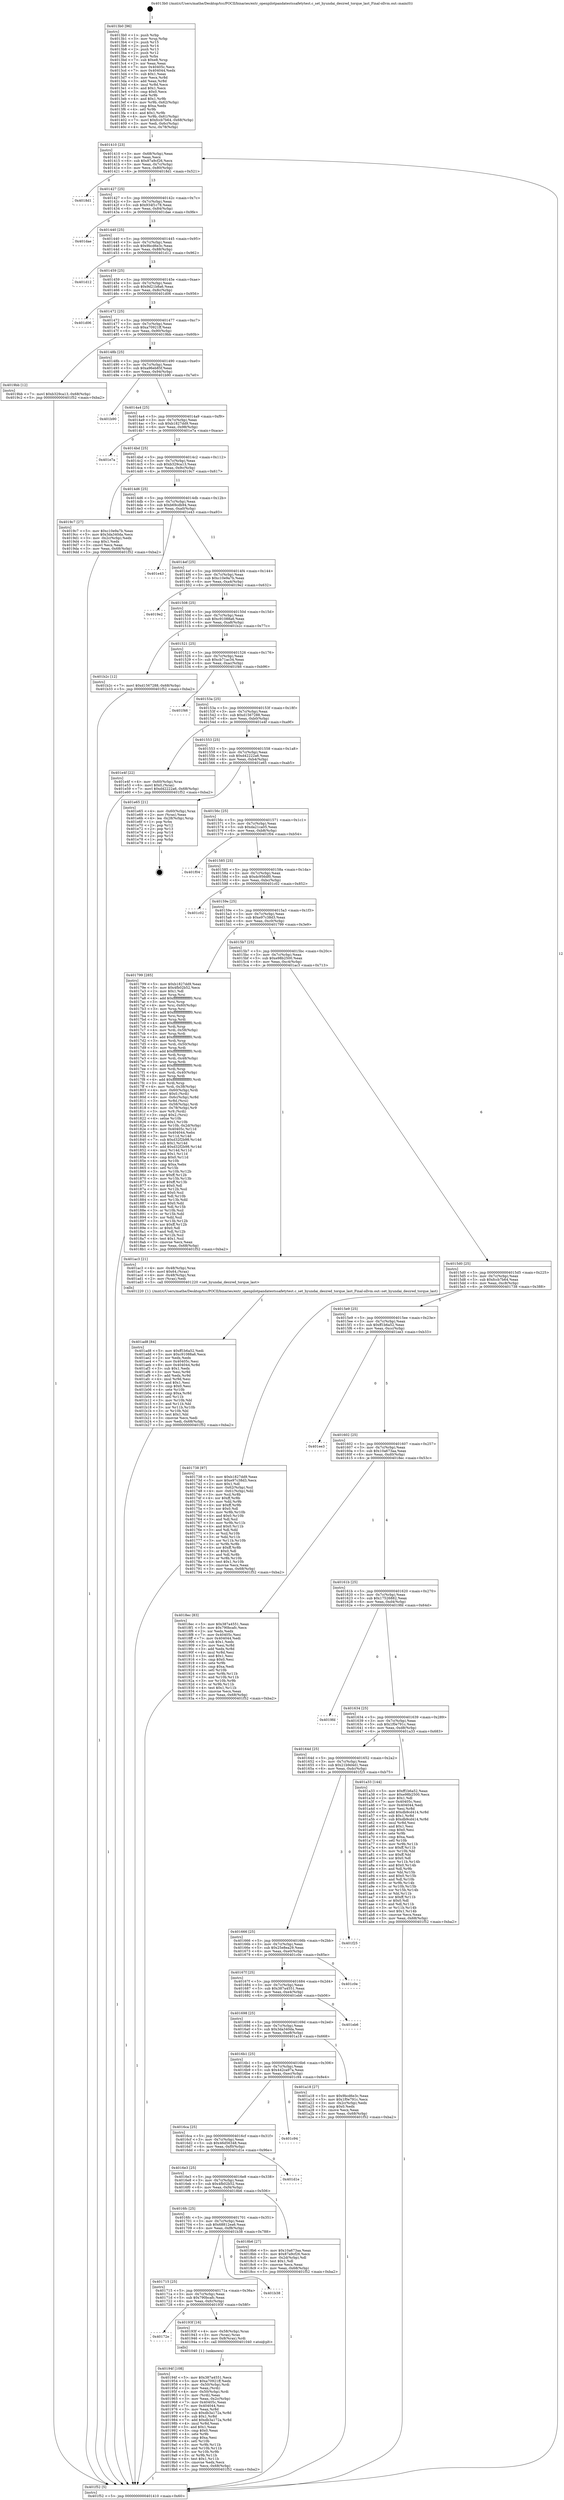 digraph "0x4013b0" {
  label = "0x4013b0 (/mnt/c/Users/mathe/Desktop/tcc/POCII/binaries/extr_openpilotpandatestssafetytest.c_set_hyundai_desired_torque_last_Final-ollvm.out::main(0))"
  labelloc = "t"
  node[shape=record]

  Entry [label="",width=0.3,height=0.3,shape=circle,fillcolor=black,style=filled]
  "0x401410" [label="{
     0x401410 [23]\l
     | [instrs]\l
     &nbsp;&nbsp;0x401410 \<+3\>: mov -0x68(%rbp),%eax\l
     &nbsp;&nbsp;0x401413 \<+2\>: mov %eax,%ecx\l
     &nbsp;&nbsp;0x401415 \<+6\>: sub $0x87a9cf26,%ecx\l
     &nbsp;&nbsp;0x40141b \<+3\>: mov %eax,-0x7c(%rbp)\l
     &nbsp;&nbsp;0x40141e \<+3\>: mov %ecx,-0x80(%rbp)\l
     &nbsp;&nbsp;0x401421 \<+6\>: je 00000000004018d1 \<main+0x521\>\l
  }"]
  "0x4018d1" [label="{
     0x4018d1\l
  }", style=dashed]
  "0x401427" [label="{
     0x401427 [25]\l
     | [instrs]\l
     &nbsp;&nbsp;0x401427 \<+5\>: jmp 000000000040142c \<main+0x7c\>\l
     &nbsp;&nbsp;0x40142c \<+3\>: mov -0x7c(%rbp),%eax\l
     &nbsp;&nbsp;0x40142f \<+5\>: sub $0x934f1c78,%eax\l
     &nbsp;&nbsp;0x401434 \<+6\>: mov %eax,-0x84(%rbp)\l
     &nbsp;&nbsp;0x40143a \<+6\>: je 0000000000401dae \<main+0x9fe\>\l
  }"]
  Exit [label="",width=0.3,height=0.3,shape=circle,fillcolor=black,style=filled,peripheries=2]
  "0x401dae" [label="{
     0x401dae\l
  }", style=dashed]
  "0x401440" [label="{
     0x401440 [25]\l
     | [instrs]\l
     &nbsp;&nbsp;0x401440 \<+5\>: jmp 0000000000401445 \<main+0x95\>\l
     &nbsp;&nbsp;0x401445 \<+3\>: mov -0x7c(%rbp),%eax\l
     &nbsp;&nbsp;0x401448 \<+5\>: sub $0x9bcd6e3c,%eax\l
     &nbsp;&nbsp;0x40144d \<+6\>: mov %eax,-0x88(%rbp)\l
     &nbsp;&nbsp;0x401453 \<+6\>: je 0000000000401d12 \<main+0x962\>\l
  }"]
  "0x401ad8" [label="{
     0x401ad8 [84]\l
     | [instrs]\l
     &nbsp;&nbsp;0x401ad8 \<+5\>: mov $0xff1b6a52,%edi\l
     &nbsp;&nbsp;0x401add \<+5\>: mov $0xc91088a6,%ecx\l
     &nbsp;&nbsp;0x401ae2 \<+2\>: xor %edx,%edx\l
     &nbsp;&nbsp;0x401ae4 \<+7\>: mov 0x40405c,%esi\l
     &nbsp;&nbsp;0x401aeb \<+8\>: mov 0x404044,%r8d\l
     &nbsp;&nbsp;0x401af3 \<+3\>: sub $0x1,%edx\l
     &nbsp;&nbsp;0x401af6 \<+3\>: mov %esi,%r9d\l
     &nbsp;&nbsp;0x401af9 \<+3\>: add %edx,%r9d\l
     &nbsp;&nbsp;0x401afc \<+4\>: imul %r9d,%esi\l
     &nbsp;&nbsp;0x401b00 \<+3\>: and $0x1,%esi\l
     &nbsp;&nbsp;0x401b03 \<+3\>: cmp $0x0,%esi\l
     &nbsp;&nbsp;0x401b06 \<+4\>: sete %r10b\l
     &nbsp;&nbsp;0x401b0a \<+4\>: cmp $0xa,%r8d\l
     &nbsp;&nbsp;0x401b0e \<+4\>: setl %r11b\l
     &nbsp;&nbsp;0x401b12 \<+3\>: mov %r10b,%bl\l
     &nbsp;&nbsp;0x401b15 \<+3\>: and %r11b,%bl\l
     &nbsp;&nbsp;0x401b18 \<+3\>: xor %r11b,%r10b\l
     &nbsp;&nbsp;0x401b1b \<+3\>: or %r10b,%bl\l
     &nbsp;&nbsp;0x401b1e \<+3\>: test $0x1,%bl\l
     &nbsp;&nbsp;0x401b21 \<+3\>: cmovne %ecx,%edi\l
     &nbsp;&nbsp;0x401b24 \<+3\>: mov %edi,-0x68(%rbp)\l
     &nbsp;&nbsp;0x401b27 \<+5\>: jmp 0000000000401f52 \<main+0xba2\>\l
  }"]
  "0x401d12" [label="{
     0x401d12\l
  }", style=dashed]
  "0x401459" [label="{
     0x401459 [25]\l
     | [instrs]\l
     &nbsp;&nbsp;0x401459 \<+5\>: jmp 000000000040145e \<main+0xae\>\l
     &nbsp;&nbsp;0x40145e \<+3\>: mov -0x7c(%rbp),%eax\l
     &nbsp;&nbsp;0x401461 \<+5\>: sub $0x9d21b8a6,%eax\l
     &nbsp;&nbsp;0x401466 \<+6\>: mov %eax,-0x8c(%rbp)\l
     &nbsp;&nbsp;0x40146c \<+6\>: je 0000000000401d06 \<main+0x956\>\l
  }"]
  "0x40194f" [label="{
     0x40194f [108]\l
     | [instrs]\l
     &nbsp;&nbsp;0x40194f \<+5\>: mov $0x387a4551,%ecx\l
     &nbsp;&nbsp;0x401954 \<+5\>: mov $0xa70921ff,%edx\l
     &nbsp;&nbsp;0x401959 \<+4\>: mov -0x50(%rbp),%rdi\l
     &nbsp;&nbsp;0x40195d \<+2\>: mov %eax,(%rdi)\l
     &nbsp;&nbsp;0x40195f \<+4\>: mov -0x50(%rbp),%rdi\l
     &nbsp;&nbsp;0x401963 \<+2\>: mov (%rdi),%eax\l
     &nbsp;&nbsp;0x401965 \<+3\>: mov %eax,-0x2c(%rbp)\l
     &nbsp;&nbsp;0x401968 \<+7\>: mov 0x40405c,%eax\l
     &nbsp;&nbsp;0x40196f \<+7\>: mov 0x404044,%esi\l
     &nbsp;&nbsp;0x401976 \<+3\>: mov %eax,%r8d\l
     &nbsp;&nbsp;0x401979 \<+7\>: sub $0xdb3a172a,%r8d\l
     &nbsp;&nbsp;0x401980 \<+4\>: sub $0x1,%r8d\l
     &nbsp;&nbsp;0x401984 \<+7\>: add $0xdb3a172a,%r8d\l
     &nbsp;&nbsp;0x40198b \<+4\>: imul %r8d,%eax\l
     &nbsp;&nbsp;0x40198f \<+3\>: and $0x1,%eax\l
     &nbsp;&nbsp;0x401992 \<+3\>: cmp $0x0,%eax\l
     &nbsp;&nbsp;0x401995 \<+4\>: sete %r9b\l
     &nbsp;&nbsp;0x401999 \<+3\>: cmp $0xa,%esi\l
     &nbsp;&nbsp;0x40199c \<+4\>: setl %r10b\l
     &nbsp;&nbsp;0x4019a0 \<+3\>: mov %r9b,%r11b\l
     &nbsp;&nbsp;0x4019a3 \<+3\>: and %r10b,%r11b\l
     &nbsp;&nbsp;0x4019a6 \<+3\>: xor %r10b,%r9b\l
     &nbsp;&nbsp;0x4019a9 \<+3\>: or %r9b,%r11b\l
     &nbsp;&nbsp;0x4019ac \<+4\>: test $0x1,%r11b\l
     &nbsp;&nbsp;0x4019b0 \<+3\>: cmovne %edx,%ecx\l
     &nbsp;&nbsp;0x4019b3 \<+3\>: mov %ecx,-0x68(%rbp)\l
     &nbsp;&nbsp;0x4019b6 \<+5\>: jmp 0000000000401f52 \<main+0xba2\>\l
  }"]
  "0x401d06" [label="{
     0x401d06\l
  }", style=dashed]
  "0x401472" [label="{
     0x401472 [25]\l
     | [instrs]\l
     &nbsp;&nbsp;0x401472 \<+5\>: jmp 0000000000401477 \<main+0xc7\>\l
     &nbsp;&nbsp;0x401477 \<+3\>: mov -0x7c(%rbp),%eax\l
     &nbsp;&nbsp;0x40147a \<+5\>: sub $0xa70921ff,%eax\l
     &nbsp;&nbsp;0x40147f \<+6\>: mov %eax,-0x90(%rbp)\l
     &nbsp;&nbsp;0x401485 \<+6\>: je 00000000004019bb \<main+0x60b\>\l
  }"]
  "0x40172e" [label="{
     0x40172e\l
  }", style=dashed]
  "0x4019bb" [label="{
     0x4019bb [12]\l
     | [instrs]\l
     &nbsp;&nbsp;0x4019bb \<+7\>: movl $0xb329ca13,-0x68(%rbp)\l
     &nbsp;&nbsp;0x4019c2 \<+5\>: jmp 0000000000401f52 \<main+0xba2\>\l
  }"]
  "0x40148b" [label="{
     0x40148b [25]\l
     | [instrs]\l
     &nbsp;&nbsp;0x40148b \<+5\>: jmp 0000000000401490 \<main+0xe0\>\l
     &nbsp;&nbsp;0x401490 \<+3\>: mov -0x7c(%rbp),%eax\l
     &nbsp;&nbsp;0x401493 \<+5\>: sub $0xa96eb85f,%eax\l
     &nbsp;&nbsp;0x401498 \<+6\>: mov %eax,-0x94(%rbp)\l
     &nbsp;&nbsp;0x40149e \<+6\>: je 0000000000401b90 \<main+0x7e0\>\l
  }"]
  "0x40193f" [label="{
     0x40193f [16]\l
     | [instrs]\l
     &nbsp;&nbsp;0x40193f \<+4\>: mov -0x58(%rbp),%rax\l
     &nbsp;&nbsp;0x401943 \<+3\>: mov (%rax),%rax\l
     &nbsp;&nbsp;0x401946 \<+4\>: mov 0x8(%rax),%rdi\l
     &nbsp;&nbsp;0x40194a \<+5\>: call 0000000000401040 \<atoi@plt\>\l
     | [calls]\l
     &nbsp;&nbsp;0x401040 \{1\} (unknown)\l
  }"]
  "0x401b90" [label="{
     0x401b90\l
  }", style=dashed]
  "0x4014a4" [label="{
     0x4014a4 [25]\l
     | [instrs]\l
     &nbsp;&nbsp;0x4014a4 \<+5\>: jmp 00000000004014a9 \<main+0xf9\>\l
     &nbsp;&nbsp;0x4014a9 \<+3\>: mov -0x7c(%rbp),%eax\l
     &nbsp;&nbsp;0x4014ac \<+5\>: sub $0xb1827dd9,%eax\l
     &nbsp;&nbsp;0x4014b1 \<+6\>: mov %eax,-0x98(%rbp)\l
     &nbsp;&nbsp;0x4014b7 \<+6\>: je 0000000000401e7a \<main+0xaca\>\l
  }"]
  "0x401715" [label="{
     0x401715 [25]\l
     | [instrs]\l
     &nbsp;&nbsp;0x401715 \<+5\>: jmp 000000000040171a \<main+0x36a\>\l
     &nbsp;&nbsp;0x40171a \<+3\>: mov -0x7c(%rbp),%eax\l
     &nbsp;&nbsp;0x40171d \<+5\>: sub $0x790bcafc,%eax\l
     &nbsp;&nbsp;0x401722 \<+6\>: mov %eax,-0xfc(%rbp)\l
     &nbsp;&nbsp;0x401728 \<+6\>: je 000000000040193f \<main+0x58f\>\l
  }"]
  "0x401e7a" [label="{
     0x401e7a\l
  }", style=dashed]
  "0x4014bd" [label="{
     0x4014bd [25]\l
     | [instrs]\l
     &nbsp;&nbsp;0x4014bd \<+5\>: jmp 00000000004014c2 \<main+0x112\>\l
     &nbsp;&nbsp;0x4014c2 \<+3\>: mov -0x7c(%rbp),%eax\l
     &nbsp;&nbsp;0x4014c5 \<+5\>: sub $0xb329ca13,%eax\l
     &nbsp;&nbsp;0x4014ca \<+6\>: mov %eax,-0x9c(%rbp)\l
     &nbsp;&nbsp;0x4014d0 \<+6\>: je 00000000004019c7 \<main+0x617\>\l
  }"]
  "0x401b38" [label="{
     0x401b38\l
  }", style=dashed]
  "0x4019c7" [label="{
     0x4019c7 [27]\l
     | [instrs]\l
     &nbsp;&nbsp;0x4019c7 \<+5\>: mov $0xc10e9a7b,%eax\l
     &nbsp;&nbsp;0x4019cc \<+5\>: mov $0x3da340da,%ecx\l
     &nbsp;&nbsp;0x4019d1 \<+3\>: mov -0x2c(%rbp),%edx\l
     &nbsp;&nbsp;0x4019d4 \<+3\>: cmp $0x1,%edx\l
     &nbsp;&nbsp;0x4019d7 \<+3\>: cmovl %ecx,%eax\l
     &nbsp;&nbsp;0x4019da \<+3\>: mov %eax,-0x68(%rbp)\l
     &nbsp;&nbsp;0x4019dd \<+5\>: jmp 0000000000401f52 \<main+0xba2\>\l
  }"]
  "0x4014d6" [label="{
     0x4014d6 [25]\l
     | [instrs]\l
     &nbsp;&nbsp;0x4014d6 \<+5\>: jmp 00000000004014db \<main+0x12b\>\l
     &nbsp;&nbsp;0x4014db \<+3\>: mov -0x7c(%rbp),%eax\l
     &nbsp;&nbsp;0x4014de \<+5\>: sub $0xb69cdb94,%eax\l
     &nbsp;&nbsp;0x4014e3 \<+6\>: mov %eax,-0xa0(%rbp)\l
     &nbsp;&nbsp;0x4014e9 \<+6\>: je 0000000000401e43 \<main+0xa93\>\l
  }"]
  "0x4016fc" [label="{
     0x4016fc [25]\l
     | [instrs]\l
     &nbsp;&nbsp;0x4016fc \<+5\>: jmp 0000000000401701 \<main+0x351\>\l
     &nbsp;&nbsp;0x401701 \<+3\>: mov -0x7c(%rbp),%eax\l
     &nbsp;&nbsp;0x401704 \<+5\>: sub $0x68812ea6,%eax\l
     &nbsp;&nbsp;0x401709 \<+6\>: mov %eax,-0xf8(%rbp)\l
     &nbsp;&nbsp;0x40170f \<+6\>: je 0000000000401b38 \<main+0x788\>\l
  }"]
  "0x401e43" [label="{
     0x401e43\l
  }", style=dashed]
  "0x4014ef" [label="{
     0x4014ef [25]\l
     | [instrs]\l
     &nbsp;&nbsp;0x4014ef \<+5\>: jmp 00000000004014f4 \<main+0x144\>\l
     &nbsp;&nbsp;0x4014f4 \<+3\>: mov -0x7c(%rbp),%eax\l
     &nbsp;&nbsp;0x4014f7 \<+5\>: sub $0xc10e9a7b,%eax\l
     &nbsp;&nbsp;0x4014fc \<+6\>: mov %eax,-0xa4(%rbp)\l
     &nbsp;&nbsp;0x401502 \<+6\>: je 00000000004019e2 \<main+0x632\>\l
  }"]
  "0x4018b6" [label="{
     0x4018b6 [27]\l
     | [instrs]\l
     &nbsp;&nbsp;0x4018b6 \<+5\>: mov $0x10a673aa,%eax\l
     &nbsp;&nbsp;0x4018bb \<+5\>: mov $0x87a9cf26,%ecx\l
     &nbsp;&nbsp;0x4018c0 \<+3\>: mov -0x2d(%rbp),%dl\l
     &nbsp;&nbsp;0x4018c3 \<+3\>: test $0x1,%dl\l
     &nbsp;&nbsp;0x4018c6 \<+3\>: cmovne %ecx,%eax\l
     &nbsp;&nbsp;0x4018c9 \<+3\>: mov %eax,-0x68(%rbp)\l
     &nbsp;&nbsp;0x4018cc \<+5\>: jmp 0000000000401f52 \<main+0xba2\>\l
  }"]
  "0x4019e2" [label="{
     0x4019e2\l
  }", style=dashed]
  "0x401508" [label="{
     0x401508 [25]\l
     | [instrs]\l
     &nbsp;&nbsp;0x401508 \<+5\>: jmp 000000000040150d \<main+0x15d\>\l
     &nbsp;&nbsp;0x40150d \<+3\>: mov -0x7c(%rbp),%eax\l
     &nbsp;&nbsp;0x401510 \<+5\>: sub $0xc91088a6,%eax\l
     &nbsp;&nbsp;0x401515 \<+6\>: mov %eax,-0xa8(%rbp)\l
     &nbsp;&nbsp;0x40151b \<+6\>: je 0000000000401b2c \<main+0x77c\>\l
  }"]
  "0x4016e3" [label="{
     0x4016e3 [25]\l
     | [instrs]\l
     &nbsp;&nbsp;0x4016e3 \<+5\>: jmp 00000000004016e8 \<main+0x338\>\l
     &nbsp;&nbsp;0x4016e8 \<+3\>: mov -0x7c(%rbp),%eax\l
     &nbsp;&nbsp;0x4016eb \<+5\>: sub $0x4fb02b52,%eax\l
     &nbsp;&nbsp;0x4016f0 \<+6\>: mov %eax,-0xf4(%rbp)\l
     &nbsp;&nbsp;0x4016f6 \<+6\>: je 00000000004018b6 \<main+0x506\>\l
  }"]
  "0x401b2c" [label="{
     0x401b2c [12]\l
     | [instrs]\l
     &nbsp;&nbsp;0x401b2c \<+7\>: movl $0xd1567288,-0x68(%rbp)\l
     &nbsp;&nbsp;0x401b33 \<+5\>: jmp 0000000000401f52 \<main+0xba2\>\l
  }"]
  "0x401521" [label="{
     0x401521 [25]\l
     | [instrs]\l
     &nbsp;&nbsp;0x401521 \<+5\>: jmp 0000000000401526 \<main+0x176\>\l
     &nbsp;&nbsp;0x401526 \<+3\>: mov -0x7c(%rbp),%eax\l
     &nbsp;&nbsp;0x401529 \<+5\>: sub $0xcb71ac34,%eax\l
     &nbsp;&nbsp;0x40152e \<+6\>: mov %eax,-0xac(%rbp)\l
     &nbsp;&nbsp;0x401534 \<+6\>: je 0000000000401f46 \<main+0xb96\>\l
  }"]
  "0x401d1e" [label="{
     0x401d1e\l
  }", style=dashed]
  "0x401f46" [label="{
     0x401f46\l
  }", style=dashed]
  "0x40153a" [label="{
     0x40153a [25]\l
     | [instrs]\l
     &nbsp;&nbsp;0x40153a \<+5\>: jmp 000000000040153f \<main+0x18f\>\l
     &nbsp;&nbsp;0x40153f \<+3\>: mov -0x7c(%rbp),%eax\l
     &nbsp;&nbsp;0x401542 \<+5\>: sub $0xd1567288,%eax\l
     &nbsp;&nbsp;0x401547 \<+6\>: mov %eax,-0xb0(%rbp)\l
     &nbsp;&nbsp;0x40154d \<+6\>: je 0000000000401e4f \<main+0xa9f\>\l
  }"]
  "0x4016ca" [label="{
     0x4016ca [25]\l
     | [instrs]\l
     &nbsp;&nbsp;0x4016ca \<+5\>: jmp 00000000004016cf \<main+0x31f\>\l
     &nbsp;&nbsp;0x4016cf \<+3\>: mov -0x7c(%rbp),%eax\l
     &nbsp;&nbsp;0x4016d2 \<+5\>: sub $0x46d56348,%eax\l
     &nbsp;&nbsp;0x4016d7 \<+6\>: mov %eax,-0xf0(%rbp)\l
     &nbsp;&nbsp;0x4016dd \<+6\>: je 0000000000401d1e \<main+0x96e\>\l
  }"]
  "0x401e4f" [label="{
     0x401e4f [22]\l
     | [instrs]\l
     &nbsp;&nbsp;0x401e4f \<+4\>: mov -0x60(%rbp),%rax\l
     &nbsp;&nbsp;0x401e53 \<+6\>: movl $0x0,(%rax)\l
     &nbsp;&nbsp;0x401e59 \<+7\>: movl $0xd42222a6,-0x68(%rbp)\l
     &nbsp;&nbsp;0x401e60 \<+5\>: jmp 0000000000401f52 \<main+0xba2\>\l
  }"]
  "0x401553" [label="{
     0x401553 [25]\l
     | [instrs]\l
     &nbsp;&nbsp;0x401553 \<+5\>: jmp 0000000000401558 \<main+0x1a8\>\l
     &nbsp;&nbsp;0x401558 \<+3\>: mov -0x7c(%rbp),%eax\l
     &nbsp;&nbsp;0x40155b \<+5\>: sub $0xd42222a6,%eax\l
     &nbsp;&nbsp;0x401560 \<+6\>: mov %eax,-0xb4(%rbp)\l
     &nbsp;&nbsp;0x401566 \<+6\>: je 0000000000401e65 \<main+0xab5\>\l
  }"]
  "0x401c94" [label="{
     0x401c94\l
  }", style=dashed]
  "0x401e65" [label="{
     0x401e65 [21]\l
     | [instrs]\l
     &nbsp;&nbsp;0x401e65 \<+4\>: mov -0x60(%rbp),%rax\l
     &nbsp;&nbsp;0x401e69 \<+2\>: mov (%rax),%eax\l
     &nbsp;&nbsp;0x401e6b \<+4\>: lea -0x28(%rbp),%rsp\l
     &nbsp;&nbsp;0x401e6f \<+1\>: pop %rbx\l
     &nbsp;&nbsp;0x401e70 \<+2\>: pop %r12\l
     &nbsp;&nbsp;0x401e72 \<+2\>: pop %r13\l
     &nbsp;&nbsp;0x401e74 \<+2\>: pop %r14\l
     &nbsp;&nbsp;0x401e76 \<+2\>: pop %r15\l
     &nbsp;&nbsp;0x401e78 \<+1\>: pop %rbp\l
     &nbsp;&nbsp;0x401e79 \<+1\>: ret\l
  }"]
  "0x40156c" [label="{
     0x40156c [25]\l
     | [instrs]\l
     &nbsp;&nbsp;0x40156c \<+5\>: jmp 0000000000401571 \<main+0x1c1\>\l
     &nbsp;&nbsp;0x401571 \<+3\>: mov -0x7c(%rbp),%eax\l
     &nbsp;&nbsp;0x401574 \<+5\>: sub $0xda21ca05,%eax\l
     &nbsp;&nbsp;0x401579 \<+6\>: mov %eax,-0xb8(%rbp)\l
     &nbsp;&nbsp;0x40157f \<+6\>: je 0000000000401f04 \<main+0xb54\>\l
  }"]
  "0x4016b1" [label="{
     0x4016b1 [25]\l
     | [instrs]\l
     &nbsp;&nbsp;0x4016b1 \<+5\>: jmp 00000000004016b6 \<main+0x306\>\l
     &nbsp;&nbsp;0x4016b6 \<+3\>: mov -0x7c(%rbp),%eax\l
     &nbsp;&nbsp;0x4016b9 \<+5\>: sub $0x442ca97a,%eax\l
     &nbsp;&nbsp;0x4016be \<+6\>: mov %eax,-0xec(%rbp)\l
     &nbsp;&nbsp;0x4016c4 \<+6\>: je 0000000000401c94 \<main+0x8e4\>\l
  }"]
  "0x401f04" [label="{
     0x401f04\l
  }", style=dashed]
  "0x401585" [label="{
     0x401585 [25]\l
     | [instrs]\l
     &nbsp;&nbsp;0x401585 \<+5\>: jmp 000000000040158a \<main+0x1da\>\l
     &nbsp;&nbsp;0x40158a \<+3\>: mov -0x7c(%rbp),%eax\l
     &nbsp;&nbsp;0x40158d \<+5\>: sub $0xdc956df0,%eax\l
     &nbsp;&nbsp;0x401592 \<+6\>: mov %eax,-0xbc(%rbp)\l
     &nbsp;&nbsp;0x401598 \<+6\>: je 0000000000401c02 \<main+0x852\>\l
  }"]
  "0x401a18" [label="{
     0x401a18 [27]\l
     | [instrs]\l
     &nbsp;&nbsp;0x401a18 \<+5\>: mov $0x9bcd6e3c,%eax\l
     &nbsp;&nbsp;0x401a1d \<+5\>: mov $0x1f0e791c,%ecx\l
     &nbsp;&nbsp;0x401a22 \<+3\>: mov -0x2c(%rbp),%edx\l
     &nbsp;&nbsp;0x401a25 \<+3\>: cmp $0x0,%edx\l
     &nbsp;&nbsp;0x401a28 \<+3\>: cmove %ecx,%eax\l
     &nbsp;&nbsp;0x401a2b \<+3\>: mov %eax,-0x68(%rbp)\l
     &nbsp;&nbsp;0x401a2e \<+5\>: jmp 0000000000401f52 \<main+0xba2\>\l
  }"]
  "0x401c02" [label="{
     0x401c02\l
  }", style=dashed]
  "0x40159e" [label="{
     0x40159e [25]\l
     | [instrs]\l
     &nbsp;&nbsp;0x40159e \<+5\>: jmp 00000000004015a3 \<main+0x1f3\>\l
     &nbsp;&nbsp;0x4015a3 \<+3\>: mov -0x7c(%rbp),%eax\l
     &nbsp;&nbsp;0x4015a6 \<+5\>: sub $0xe97c38d3,%eax\l
     &nbsp;&nbsp;0x4015ab \<+6\>: mov %eax,-0xc0(%rbp)\l
     &nbsp;&nbsp;0x4015b1 \<+6\>: je 0000000000401799 \<main+0x3e9\>\l
  }"]
  "0x401698" [label="{
     0x401698 [25]\l
     | [instrs]\l
     &nbsp;&nbsp;0x401698 \<+5\>: jmp 000000000040169d \<main+0x2ed\>\l
     &nbsp;&nbsp;0x40169d \<+3\>: mov -0x7c(%rbp),%eax\l
     &nbsp;&nbsp;0x4016a0 \<+5\>: sub $0x3da340da,%eax\l
     &nbsp;&nbsp;0x4016a5 \<+6\>: mov %eax,-0xe8(%rbp)\l
     &nbsp;&nbsp;0x4016ab \<+6\>: je 0000000000401a18 \<main+0x668\>\l
  }"]
  "0x401799" [label="{
     0x401799 [285]\l
     | [instrs]\l
     &nbsp;&nbsp;0x401799 \<+5\>: mov $0xb1827dd9,%eax\l
     &nbsp;&nbsp;0x40179e \<+5\>: mov $0x4fb02b52,%ecx\l
     &nbsp;&nbsp;0x4017a3 \<+2\>: mov $0x1,%dl\l
     &nbsp;&nbsp;0x4017a5 \<+3\>: mov %rsp,%rsi\l
     &nbsp;&nbsp;0x4017a8 \<+4\>: add $0xfffffffffffffff0,%rsi\l
     &nbsp;&nbsp;0x4017ac \<+3\>: mov %rsi,%rsp\l
     &nbsp;&nbsp;0x4017af \<+4\>: mov %rsi,-0x60(%rbp)\l
     &nbsp;&nbsp;0x4017b3 \<+3\>: mov %rsp,%rsi\l
     &nbsp;&nbsp;0x4017b6 \<+4\>: add $0xfffffffffffffff0,%rsi\l
     &nbsp;&nbsp;0x4017ba \<+3\>: mov %rsi,%rsp\l
     &nbsp;&nbsp;0x4017bd \<+3\>: mov %rsp,%rdi\l
     &nbsp;&nbsp;0x4017c0 \<+4\>: add $0xfffffffffffffff0,%rdi\l
     &nbsp;&nbsp;0x4017c4 \<+3\>: mov %rdi,%rsp\l
     &nbsp;&nbsp;0x4017c7 \<+4\>: mov %rdi,-0x58(%rbp)\l
     &nbsp;&nbsp;0x4017cb \<+3\>: mov %rsp,%rdi\l
     &nbsp;&nbsp;0x4017ce \<+4\>: add $0xfffffffffffffff0,%rdi\l
     &nbsp;&nbsp;0x4017d2 \<+3\>: mov %rdi,%rsp\l
     &nbsp;&nbsp;0x4017d5 \<+4\>: mov %rdi,-0x50(%rbp)\l
     &nbsp;&nbsp;0x4017d9 \<+3\>: mov %rsp,%rdi\l
     &nbsp;&nbsp;0x4017dc \<+4\>: add $0xfffffffffffffff0,%rdi\l
     &nbsp;&nbsp;0x4017e0 \<+3\>: mov %rdi,%rsp\l
     &nbsp;&nbsp;0x4017e3 \<+4\>: mov %rdi,-0x48(%rbp)\l
     &nbsp;&nbsp;0x4017e7 \<+3\>: mov %rsp,%rdi\l
     &nbsp;&nbsp;0x4017ea \<+4\>: add $0xfffffffffffffff0,%rdi\l
     &nbsp;&nbsp;0x4017ee \<+3\>: mov %rdi,%rsp\l
     &nbsp;&nbsp;0x4017f1 \<+4\>: mov %rdi,-0x40(%rbp)\l
     &nbsp;&nbsp;0x4017f5 \<+3\>: mov %rsp,%rdi\l
     &nbsp;&nbsp;0x4017f8 \<+4\>: add $0xfffffffffffffff0,%rdi\l
     &nbsp;&nbsp;0x4017fc \<+3\>: mov %rdi,%rsp\l
     &nbsp;&nbsp;0x4017ff \<+4\>: mov %rdi,-0x38(%rbp)\l
     &nbsp;&nbsp;0x401803 \<+4\>: mov -0x60(%rbp),%rdi\l
     &nbsp;&nbsp;0x401807 \<+6\>: movl $0x0,(%rdi)\l
     &nbsp;&nbsp;0x40180d \<+4\>: mov -0x6c(%rbp),%r8d\l
     &nbsp;&nbsp;0x401811 \<+3\>: mov %r8d,(%rsi)\l
     &nbsp;&nbsp;0x401814 \<+4\>: mov -0x58(%rbp),%rdi\l
     &nbsp;&nbsp;0x401818 \<+4\>: mov -0x78(%rbp),%r9\l
     &nbsp;&nbsp;0x40181c \<+3\>: mov %r9,(%rdi)\l
     &nbsp;&nbsp;0x40181f \<+3\>: cmpl $0x2,(%rsi)\l
     &nbsp;&nbsp;0x401822 \<+4\>: setne %r10b\l
     &nbsp;&nbsp;0x401826 \<+4\>: and $0x1,%r10b\l
     &nbsp;&nbsp;0x40182a \<+4\>: mov %r10b,-0x2d(%rbp)\l
     &nbsp;&nbsp;0x40182e \<+8\>: mov 0x40405c,%r11d\l
     &nbsp;&nbsp;0x401836 \<+7\>: mov 0x404044,%ebx\l
     &nbsp;&nbsp;0x40183d \<+3\>: mov %r11d,%r14d\l
     &nbsp;&nbsp;0x401840 \<+7\>: sub $0xd32f2b98,%r14d\l
     &nbsp;&nbsp;0x401847 \<+4\>: sub $0x1,%r14d\l
     &nbsp;&nbsp;0x40184b \<+7\>: add $0xd32f2b98,%r14d\l
     &nbsp;&nbsp;0x401852 \<+4\>: imul %r14d,%r11d\l
     &nbsp;&nbsp;0x401856 \<+4\>: and $0x1,%r11d\l
     &nbsp;&nbsp;0x40185a \<+4\>: cmp $0x0,%r11d\l
     &nbsp;&nbsp;0x40185e \<+4\>: sete %r10b\l
     &nbsp;&nbsp;0x401862 \<+3\>: cmp $0xa,%ebx\l
     &nbsp;&nbsp;0x401865 \<+4\>: setl %r15b\l
     &nbsp;&nbsp;0x401869 \<+3\>: mov %r10b,%r12b\l
     &nbsp;&nbsp;0x40186c \<+4\>: xor $0xff,%r12b\l
     &nbsp;&nbsp;0x401870 \<+3\>: mov %r15b,%r13b\l
     &nbsp;&nbsp;0x401873 \<+4\>: xor $0xff,%r13b\l
     &nbsp;&nbsp;0x401877 \<+3\>: xor $0x0,%dl\l
     &nbsp;&nbsp;0x40187a \<+3\>: mov %r12b,%sil\l
     &nbsp;&nbsp;0x40187d \<+4\>: and $0x0,%sil\l
     &nbsp;&nbsp;0x401881 \<+3\>: and %dl,%r10b\l
     &nbsp;&nbsp;0x401884 \<+3\>: mov %r13b,%dil\l
     &nbsp;&nbsp;0x401887 \<+4\>: and $0x0,%dil\l
     &nbsp;&nbsp;0x40188b \<+3\>: and %dl,%r15b\l
     &nbsp;&nbsp;0x40188e \<+3\>: or %r10b,%sil\l
     &nbsp;&nbsp;0x401891 \<+3\>: or %r15b,%dil\l
     &nbsp;&nbsp;0x401894 \<+3\>: xor %dil,%sil\l
     &nbsp;&nbsp;0x401897 \<+3\>: or %r13b,%r12b\l
     &nbsp;&nbsp;0x40189a \<+4\>: xor $0xff,%r12b\l
     &nbsp;&nbsp;0x40189e \<+3\>: or $0x0,%dl\l
     &nbsp;&nbsp;0x4018a1 \<+3\>: and %dl,%r12b\l
     &nbsp;&nbsp;0x4018a4 \<+3\>: or %r12b,%sil\l
     &nbsp;&nbsp;0x4018a7 \<+4\>: test $0x1,%sil\l
     &nbsp;&nbsp;0x4018ab \<+3\>: cmovne %ecx,%eax\l
     &nbsp;&nbsp;0x4018ae \<+3\>: mov %eax,-0x68(%rbp)\l
     &nbsp;&nbsp;0x4018b1 \<+5\>: jmp 0000000000401f52 \<main+0xba2\>\l
  }"]
  "0x4015b7" [label="{
     0x4015b7 [25]\l
     | [instrs]\l
     &nbsp;&nbsp;0x4015b7 \<+5\>: jmp 00000000004015bc \<main+0x20c\>\l
     &nbsp;&nbsp;0x4015bc \<+3\>: mov -0x7c(%rbp),%eax\l
     &nbsp;&nbsp;0x4015bf \<+5\>: sub $0xe98b2500,%eax\l
     &nbsp;&nbsp;0x4015c4 \<+6\>: mov %eax,-0xc4(%rbp)\l
     &nbsp;&nbsp;0x4015ca \<+6\>: je 0000000000401ac3 \<main+0x713\>\l
  }"]
  "0x401eb6" [label="{
     0x401eb6\l
  }", style=dashed]
  "0x401ac3" [label="{
     0x401ac3 [21]\l
     | [instrs]\l
     &nbsp;&nbsp;0x401ac3 \<+4\>: mov -0x48(%rbp),%rax\l
     &nbsp;&nbsp;0x401ac7 \<+6\>: movl $0x64,(%rax)\l
     &nbsp;&nbsp;0x401acd \<+4\>: mov -0x48(%rbp),%rax\l
     &nbsp;&nbsp;0x401ad1 \<+2\>: mov (%rax),%edi\l
     &nbsp;&nbsp;0x401ad3 \<+5\>: call 0000000000401220 \<set_hyundai_desired_torque_last\>\l
     | [calls]\l
     &nbsp;&nbsp;0x401220 \{1\} (/mnt/c/Users/mathe/Desktop/tcc/POCII/binaries/extr_openpilotpandatestssafetytest.c_set_hyundai_desired_torque_last_Final-ollvm.out::set_hyundai_desired_torque_last)\l
  }"]
  "0x4015d0" [label="{
     0x4015d0 [25]\l
     | [instrs]\l
     &nbsp;&nbsp;0x4015d0 \<+5\>: jmp 00000000004015d5 \<main+0x225\>\l
     &nbsp;&nbsp;0x4015d5 \<+3\>: mov -0x7c(%rbp),%eax\l
     &nbsp;&nbsp;0x4015d8 \<+5\>: sub $0xfccb7b64,%eax\l
     &nbsp;&nbsp;0x4015dd \<+6\>: mov %eax,-0xc8(%rbp)\l
     &nbsp;&nbsp;0x4015e3 \<+6\>: je 0000000000401738 \<main+0x388\>\l
  }"]
  "0x40167f" [label="{
     0x40167f [25]\l
     | [instrs]\l
     &nbsp;&nbsp;0x40167f \<+5\>: jmp 0000000000401684 \<main+0x2d4\>\l
     &nbsp;&nbsp;0x401684 \<+3\>: mov -0x7c(%rbp),%eax\l
     &nbsp;&nbsp;0x401687 \<+5\>: sub $0x387a4551,%eax\l
     &nbsp;&nbsp;0x40168c \<+6\>: mov %eax,-0xe4(%rbp)\l
     &nbsp;&nbsp;0x401692 \<+6\>: je 0000000000401eb6 \<main+0xb06\>\l
  }"]
  "0x401738" [label="{
     0x401738 [97]\l
     | [instrs]\l
     &nbsp;&nbsp;0x401738 \<+5\>: mov $0xb1827dd9,%eax\l
     &nbsp;&nbsp;0x40173d \<+5\>: mov $0xe97c38d3,%ecx\l
     &nbsp;&nbsp;0x401742 \<+2\>: mov $0x1,%dl\l
     &nbsp;&nbsp;0x401744 \<+4\>: mov -0x62(%rbp),%sil\l
     &nbsp;&nbsp;0x401748 \<+4\>: mov -0x61(%rbp),%dil\l
     &nbsp;&nbsp;0x40174c \<+3\>: mov %sil,%r8b\l
     &nbsp;&nbsp;0x40174f \<+4\>: xor $0xff,%r8b\l
     &nbsp;&nbsp;0x401753 \<+3\>: mov %dil,%r9b\l
     &nbsp;&nbsp;0x401756 \<+4\>: xor $0xff,%r9b\l
     &nbsp;&nbsp;0x40175a \<+3\>: xor $0x0,%dl\l
     &nbsp;&nbsp;0x40175d \<+3\>: mov %r8b,%r10b\l
     &nbsp;&nbsp;0x401760 \<+4\>: and $0x0,%r10b\l
     &nbsp;&nbsp;0x401764 \<+3\>: and %dl,%sil\l
     &nbsp;&nbsp;0x401767 \<+3\>: mov %r9b,%r11b\l
     &nbsp;&nbsp;0x40176a \<+4\>: and $0x0,%r11b\l
     &nbsp;&nbsp;0x40176e \<+3\>: and %dl,%dil\l
     &nbsp;&nbsp;0x401771 \<+3\>: or %sil,%r10b\l
     &nbsp;&nbsp;0x401774 \<+3\>: or %dil,%r11b\l
     &nbsp;&nbsp;0x401777 \<+3\>: xor %r11b,%r10b\l
     &nbsp;&nbsp;0x40177a \<+3\>: or %r9b,%r8b\l
     &nbsp;&nbsp;0x40177d \<+4\>: xor $0xff,%r8b\l
     &nbsp;&nbsp;0x401781 \<+3\>: or $0x0,%dl\l
     &nbsp;&nbsp;0x401784 \<+3\>: and %dl,%r8b\l
     &nbsp;&nbsp;0x401787 \<+3\>: or %r8b,%r10b\l
     &nbsp;&nbsp;0x40178a \<+4\>: test $0x1,%r10b\l
     &nbsp;&nbsp;0x40178e \<+3\>: cmovne %ecx,%eax\l
     &nbsp;&nbsp;0x401791 \<+3\>: mov %eax,-0x68(%rbp)\l
     &nbsp;&nbsp;0x401794 \<+5\>: jmp 0000000000401f52 \<main+0xba2\>\l
  }"]
  "0x4015e9" [label="{
     0x4015e9 [25]\l
     | [instrs]\l
     &nbsp;&nbsp;0x4015e9 \<+5\>: jmp 00000000004015ee \<main+0x23e\>\l
     &nbsp;&nbsp;0x4015ee \<+3\>: mov -0x7c(%rbp),%eax\l
     &nbsp;&nbsp;0x4015f1 \<+5\>: sub $0xff1b6a52,%eax\l
     &nbsp;&nbsp;0x4015f6 \<+6\>: mov %eax,-0xcc(%rbp)\l
     &nbsp;&nbsp;0x4015fc \<+6\>: je 0000000000401ee3 \<main+0xb33\>\l
  }"]
  "0x401f52" [label="{
     0x401f52 [5]\l
     | [instrs]\l
     &nbsp;&nbsp;0x401f52 \<+5\>: jmp 0000000000401410 \<main+0x60\>\l
  }"]
  "0x4013b0" [label="{
     0x4013b0 [96]\l
     | [instrs]\l
     &nbsp;&nbsp;0x4013b0 \<+1\>: push %rbp\l
     &nbsp;&nbsp;0x4013b1 \<+3\>: mov %rsp,%rbp\l
     &nbsp;&nbsp;0x4013b4 \<+2\>: push %r15\l
     &nbsp;&nbsp;0x4013b6 \<+2\>: push %r14\l
     &nbsp;&nbsp;0x4013b8 \<+2\>: push %r13\l
     &nbsp;&nbsp;0x4013ba \<+2\>: push %r12\l
     &nbsp;&nbsp;0x4013bc \<+1\>: push %rbx\l
     &nbsp;&nbsp;0x4013bd \<+7\>: sub $0xe8,%rsp\l
     &nbsp;&nbsp;0x4013c4 \<+2\>: xor %eax,%eax\l
     &nbsp;&nbsp;0x4013c6 \<+7\>: mov 0x40405c,%ecx\l
     &nbsp;&nbsp;0x4013cd \<+7\>: mov 0x404044,%edx\l
     &nbsp;&nbsp;0x4013d4 \<+3\>: sub $0x1,%eax\l
     &nbsp;&nbsp;0x4013d7 \<+3\>: mov %ecx,%r8d\l
     &nbsp;&nbsp;0x4013da \<+3\>: add %eax,%r8d\l
     &nbsp;&nbsp;0x4013dd \<+4\>: imul %r8d,%ecx\l
     &nbsp;&nbsp;0x4013e1 \<+3\>: and $0x1,%ecx\l
     &nbsp;&nbsp;0x4013e4 \<+3\>: cmp $0x0,%ecx\l
     &nbsp;&nbsp;0x4013e7 \<+4\>: sete %r9b\l
     &nbsp;&nbsp;0x4013eb \<+4\>: and $0x1,%r9b\l
     &nbsp;&nbsp;0x4013ef \<+4\>: mov %r9b,-0x62(%rbp)\l
     &nbsp;&nbsp;0x4013f3 \<+3\>: cmp $0xa,%edx\l
     &nbsp;&nbsp;0x4013f6 \<+4\>: setl %r9b\l
     &nbsp;&nbsp;0x4013fa \<+4\>: and $0x1,%r9b\l
     &nbsp;&nbsp;0x4013fe \<+4\>: mov %r9b,-0x61(%rbp)\l
     &nbsp;&nbsp;0x401402 \<+7\>: movl $0xfccb7b64,-0x68(%rbp)\l
     &nbsp;&nbsp;0x401409 \<+3\>: mov %edi,-0x6c(%rbp)\l
     &nbsp;&nbsp;0x40140c \<+4\>: mov %rsi,-0x78(%rbp)\l
  }"]
  "0x401c0e" [label="{
     0x401c0e\l
  }", style=dashed]
  "0x401666" [label="{
     0x401666 [25]\l
     | [instrs]\l
     &nbsp;&nbsp;0x401666 \<+5\>: jmp 000000000040166b \<main+0x2bb\>\l
     &nbsp;&nbsp;0x40166b \<+3\>: mov -0x7c(%rbp),%eax\l
     &nbsp;&nbsp;0x40166e \<+5\>: sub $0x25e8ea29,%eax\l
     &nbsp;&nbsp;0x401673 \<+6\>: mov %eax,-0xe0(%rbp)\l
     &nbsp;&nbsp;0x401679 \<+6\>: je 0000000000401c0e \<main+0x85e\>\l
  }"]
  "0x401ee3" [label="{
     0x401ee3\l
  }", style=dashed]
  "0x401602" [label="{
     0x401602 [25]\l
     | [instrs]\l
     &nbsp;&nbsp;0x401602 \<+5\>: jmp 0000000000401607 \<main+0x257\>\l
     &nbsp;&nbsp;0x401607 \<+3\>: mov -0x7c(%rbp),%eax\l
     &nbsp;&nbsp;0x40160a \<+5\>: sub $0x10a673aa,%eax\l
     &nbsp;&nbsp;0x40160f \<+6\>: mov %eax,-0xd0(%rbp)\l
     &nbsp;&nbsp;0x401615 \<+6\>: je 00000000004018ec \<main+0x53c\>\l
  }"]
  "0x401f25" [label="{
     0x401f25\l
  }", style=dashed]
  "0x4018ec" [label="{
     0x4018ec [83]\l
     | [instrs]\l
     &nbsp;&nbsp;0x4018ec \<+5\>: mov $0x387a4551,%eax\l
     &nbsp;&nbsp;0x4018f1 \<+5\>: mov $0x790bcafc,%ecx\l
     &nbsp;&nbsp;0x4018f6 \<+2\>: xor %edx,%edx\l
     &nbsp;&nbsp;0x4018f8 \<+7\>: mov 0x40405c,%esi\l
     &nbsp;&nbsp;0x4018ff \<+7\>: mov 0x404044,%edi\l
     &nbsp;&nbsp;0x401906 \<+3\>: sub $0x1,%edx\l
     &nbsp;&nbsp;0x401909 \<+3\>: mov %esi,%r8d\l
     &nbsp;&nbsp;0x40190c \<+3\>: add %edx,%r8d\l
     &nbsp;&nbsp;0x40190f \<+4\>: imul %r8d,%esi\l
     &nbsp;&nbsp;0x401913 \<+3\>: and $0x1,%esi\l
     &nbsp;&nbsp;0x401916 \<+3\>: cmp $0x0,%esi\l
     &nbsp;&nbsp;0x401919 \<+4\>: sete %r9b\l
     &nbsp;&nbsp;0x40191d \<+3\>: cmp $0xa,%edi\l
     &nbsp;&nbsp;0x401920 \<+4\>: setl %r10b\l
     &nbsp;&nbsp;0x401924 \<+3\>: mov %r9b,%r11b\l
     &nbsp;&nbsp;0x401927 \<+3\>: and %r10b,%r11b\l
     &nbsp;&nbsp;0x40192a \<+3\>: xor %r10b,%r9b\l
     &nbsp;&nbsp;0x40192d \<+3\>: or %r9b,%r11b\l
     &nbsp;&nbsp;0x401930 \<+4\>: test $0x1,%r11b\l
     &nbsp;&nbsp;0x401934 \<+3\>: cmovne %ecx,%eax\l
     &nbsp;&nbsp;0x401937 \<+3\>: mov %eax,-0x68(%rbp)\l
     &nbsp;&nbsp;0x40193a \<+5\>: jmp 0000000000401f52 \<main+0xba2\>\l
  }"]
  "0x40161b" [label="{
     0x40161b [25]\l
     | [instrs]\l
     &nbsp;&nbsp;0x40161b \<+5\>: jmp 0000000000401620 \<main+0x270\>\l
     &nbsp;&nbsp;0x401620 \<+3\>: mov -0x7c(%rbp),%eax\l
     &nbsp;&nbsp;0x401623 \<+5\>: sub $0x17526882,%eax\l
     &nbsp;&nbsp;0x401628 \<+6\>: mov %eax,-0xd4(%rbp)\l
     &nbsp;&nbsp;0x40162e \<+6\>: je 00000000004019fd \<main+0x64d\>\l
  }"]
  "0x40164d" [label="{
     0x40164d [25]\l
     | [instrs]\l
     &nbsp;&nbsp;0x40164d \<+5\>: jmp 0000000000401652 \<main+0x2a2\>\l
     &nbsp;&nbsp;0x401652 \<+3\>: mov -0x7c(%rbp),%eax\l
     &nbsp;&nbsp;0x401655 \<+5\>: sub $0x21b9d4d1,%eax\l
     &nbsp;&nbsp;0x40165a \<+6\>: mov %eax,-0xdc(%rbp)\l
     &nbsp;&nbsp;0x401660 \<+6\>: je 0000000000401f25 \<main+0xb75\>\l
  }"]
  "0x4019fd" [label="{
     0x4019fd\l
  }", style=dashed]
  "0x401634" [label="{
     0x401634 [25]\l
     | [instrs]\l
     &nbsp;&nbsp;0x401634 \<+5\>: jmp 0000000000401639 \<main+0x289\>\l
     &nbsp;&nbsp;0x401639 \<+3\>: mov -0x7c(%rbp),%eax\l
     &nbsp;&nbsp;0x40163c \<+5\>: sub $0x1f0e791c,%eax\l
     &nbsp;&nbsp;0x401641 \<+6\>: mov %eax,-0xd8(%rbp)\l
     &nbsp;&nbsp;0x401647 \<+6\>: je 0000000000401a33 \<main+0x683\>\l
  }"]
  "0x401a33" [label="{
     0x401a33 [144]\l
     | [instrs]\l
     &nbsp;&nbsp;0x401a33 \<+5\>: mov $0xff1b6a52,%eax\l
     &nbsp;&nbsp;0x401a38 \<+5\>: mov $0xe98b2500,%ecx\l
     &nbsp;&nbsp;0x401a3d \<+2\>: mov $0x1,%dl\l
     &nbsp;&nbsp;0x401a3f \<+7\>: mov 0x40405c,%esi\l
     &nbsp;&nbsp;0x401a46 \<+7\>: mov 0x404044,%edi\l
     &nbsp;&nbsp;0x401a4d \<+3\>: mov %esi,%r8d\l
     &nbsp;&nbsp;0x401a50 \<+7\>: add $0xdb9cd414,%r8d\l
     &nbsp;&nbsp;0x401a57 \<+4\>: sub $0x1,%r8d\l
     &nbsp;&nbsp;0x401a5b \<+7\>: sub $0xdb9cd414,%r8d\l
     &nbsp;&nbsp;0x401a62 \<+4\>: imul %r8d,%esi\l
     &nbsp;&nbsp;0x401a66 \<+3\>: and $0x1,%esi\l
     &nbsp;&nbsp;0x401a69 \<+3\>: cmp $0x0,%esi\l
     &nbsp;&nbsp;0x401a6c \<+4\>: sete %r9b\l
     &nbsp;&nbsp;0x401a70 \<+3\>: cmp $0xa,%edi\l
     &nbsp;&nbsp;0x401a73 \<+4\>: setl %r10b\l
     &nbsp;&nbsp;0x401a77 \<+3\>: mov %r9b,%r11b\l
     &nbsp;&nbsp;0x401a7a \<+4\>: xor $0xff,%r11b\l
     &nbsp;&nbsp;0x401a7e \<+3\>: mov %r10b,%bl\l
     &nbsp;&nbsp;0x401a81 \<+3\>: xor $0xff,%bl\l
     &nbsp;&nbsp;0x401a84 \<+3\>: xor $0x0,%dl\l
     &nbsp;&nbsp;0x401a87 \<+3\>: mov %r11b,%r14b\l
     &nbsp;&nbsp;0x401a8a \<+4\>: and $0x0,%r14b\l
     &nbsp;&nbsp;0x401a8e \<+3\>: and %dl,%r9b\l
     &nbsp;&nbsp;0x401a91 \<+3\>: mov %bl,%r15b\l
     &nbsp;&nbsp;0x401a94 \<+4\>: and $0x0,%r15b\l
     &nbsp;&nbsp;0x401a98 \<+3\>: and %dl,%r10b\l
     &nbsp;&nbsp;0x401a9b \<+3\>: or %r9b,%r14b\l
     &nbsp;&nbsp;0x401a9e \<+3\>: or %r10b,%r15b\l
     &nbsp;&nbsp;0x401aa1 \<+3\>: xor %r15b,%r14b\l
     &nbsp;&nbsp;0x401aa4 \<+3\>: or %bl,%r11b\l
     &nbsp;&nbsp;0x401aa7 \<+4\>: xor $0xff,%r11b\l
     &nbsp;&nbsp;0x401aab \<+3\>: or $0x0,%dl\l
     &nbsp;&nbsp;0x401aae \<+3\>: and %dl,%r11b\l
     &nbsp;&nbsp;0x401ab1 \<+3\>: or %r11b,%r14b\l
     &nbsp;&nbsp;0x401ab4 \<+4\>: test $0x1,%r14b\l
     &nbsp;&nbsp;0x401ab8 \<+3\>: cmovne %ecx,%eax\l
     &nbsp;&nbsp;0x401abb \<+3\>: mov %eax,-0x68(%rbp)\l
     &nbsp;&nbsp;0x401abe \<+5\>: jmp 0000000000401f52 \<main+0xba2\>\l
  }"]
  Entry -> "0x4013b0" [label=" 1"]
  "0x401410" -> "0x4018d1" [label=" 0"]
  "0x401410" -> "0x401427" [label=" 13"]
  "0x401e65" -> Exit [label=" 1"]
  "0x401427" -> "0x401dae" [label=" 0"]
  "0x401427" -> "0x401440" [label=" 13"]
  "0x401e4f" -> "0x401f52" [label=" 1"]
  "0x401440" -> "0x401d12" [label=" 0"]
  "0x401440" -> "0x401459" [label=" 13"]
  "0x401b2c" -> "0x401f52" [label=" 1"]
  "0x401459" -> "0x401d06" [label=" 0"]
  "0x401459" -> "0x401472" [label=" 13"]
  "0x401ad8" -> "0x401f52" [label=" 1"]
  "0x401472" -> "0x4019bb" [label=" 1"]
  "0x401472" -> "0x40148b" [label=" 12"]
  "0x401ac3" -> "0x401ad8" [label=" 1"]
  "0x40148b" -> "0x401b90" [label=" 0"]
  "0x40148b" -> "0x4014a4" [label=" 12"]
  "0x401a33" -> "0x401f52" [label=" 1"]
  "0x4014a4" -> "0x401e7a" [label=" 0"]
  "0x4014a4" -> "0x4014bd" [label=" 12"]
  "0x4019c7" -> "0x401f52" [label=" 1"]
  "0x4014bd" -> "0x4019c7" [label=" 1"]
  "0x4014bd" -> "0x4014d6" [label=" 11"]
  "0x4019bb" -> "0x401f52" [label=" 1"]
  "0x4014d6" -> "0x401e43" [label=" 0"]
  "0x4014d6" -> "0x4014ef" [label=" 11"]
  "0x40193f" -> "0x40194f" [label=" 1"]
  "0x4014ef" -> "0x4019e2" [label=" 0"]
  "0x4014ef" -> "0x401508" [label=" 11"]
  "0x401715" -> "0x40172e" [label=" 0"]
  "0x401508" -> "0x401b2c" [label=" 1"]
  "0x401508" -> "0x401521" [label=" 10"]
  "0x401a18" -> "0x401f52" [label=" 1"]
  "0x401521" -> "0x401f46" [label=" 0"]
  "0x401521" -> "0x40153a" [label=" 10"]
  "0x4016fc" -> "0x401715" [label=" 1"]
  "0x40153a" -> "0x401e4f" [label=" 1"]
  "0x40153a" -> "0x401553" [label=" 9"]
  "0x40194f" -> "0x401f52" [label=" 1"]
  "0x401553" -> "0x401e65" [label=" 1"]
  "0x401553" -> "0x40156c" [label=" 8"]
  "0x4018ec" -> "0x401f52" [label=" 1"]
  "0x40156c" -> "0x401f04" [label=" 0"]
  "0x40156c" -> "0x401585" [label=" 8"]
  "0x4016e3" -> "0x4016fc" [label=" 1"]
  "0x401585" -> "0x401c02" [label=" 0"]
  "0x401585" -> "0x40159e" [label=" 8"]
  "0x4016e3" -> "0x4018b6" [label=" 1"]
  "0x40159e" -> "0x401799" [label=" 1"]
  "0x40159e" -> "0x4015b7" [label=" 7"]
  "0x4016ca" -> "0x4016e3" [label=" 2"]
  "0x4015b7" -> "0x401ac3" [label=" 1"]
  "0x4015b7" -> "0x4015d0" [label=" 6"]
  "0x4016ca" -> "0x401d1e" [label=" 0"]
  "0x4015d0" -> "0x401738" [label=" 1"]
  "0x4015d0" -> "0x4015e9" [label=" 5"]
  "0x401738" -> "0x401f52" [label=" 1"]
  "0x4013b0" -> "0x401410" [label=" 1"]
  "0x401f52" -> "0x401410" [label=" 12"]
  "0x4016b1" -> "0x4016ca" [label=" 2"]
  "0x401799" -> "0x401f52" [label=" 1"]
  "0x4016b1" -> "0x401c94" [label=" 0"]
  "0x4015e9" -> "0x401ee3" [label=" 0"]
  "0x4015e9" -> "0x401602" [label=" 5"]
  "0x401698" -> "0x4016b1" [label=" 2"]
  "0x401602" -> "0x4018ec" [label=" 1"]
  "0x401602" -> "0x40161b" [label=" 4"]
  "0x401698" -> "0x401a18" [label=" 1"]
  "0x40161b" -> "0x4019fd" [label=" 0"]
  "0x40161b" -> "0x401634" [label=" 4"]
  "0x40167f" -> "0x401698" [label=" 3"]
  "0x401634" -> "0x401a33" [label=" 1"]
  "0x401634" -> "0x40164d" [label=" 3"]
  "0x401715" -> "0x40193f" [label=" 1"]
  "0x40164d" -> "0x401f25" [label=" 0"]
  "0x40164d" -> "0x401666" [label=" 3"]
  "0x4018b6" -> "0x401f52" [label=" 1"]
  "0x401666" -> "0x401c0e" [label=" 0"]
  "0x401666" -> "0x40167f" [label=" 3"]
  "0x4016fc" -> "0x401b38" [label=" 0"]
  "0x40167f" -> "0x401eb6" [label=" 0"]
}
